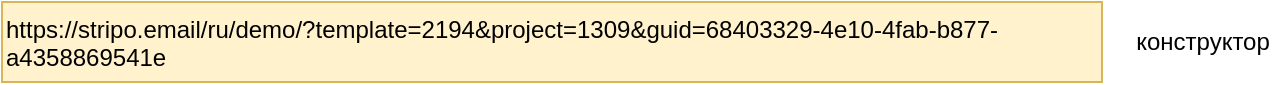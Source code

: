<mxfile version="13.7.3" type="device"><diagram id="yl9nOYH0sTT6Fh87tGFZ" name="main"><mxGraphModel dx="1024" dy="592" grid="1" gridSize="10" guides="1" tooltips="1" connect="1" arrows="1" fold="1" page="1" pageScale="1" pageWidth="827" pageHeight="1169" math="0" shadow="0"><root><mxCell id="0"/><mxCell id="1" parent="0"/><UserObject label="https://stripo.email/ru/demo/?template=2194&amp;project=1309&amp;guid=68403329-4e10-4fab-b877-a4358869541e" link="https://stripo.email/ru/demo/?template=2194&amp;project=1309&amp;guid=68403329-4e10-4fab-b877-a4358869541e" id="c2xJsFSgThndT2abglmv-1"><mxCell style="text;whiteSpace=wrap;html=1;fillColor=#fff2cc;strokeColor=#d6b656;" vertex="1" parent="1"><mxGeometry x="40" y="50" width="550" height="40" as="geometry"/></mxCell></UserObject><mxCell id="c2xJsFSgThndT2abglmv-2" value="конструктор" style="text;html=1;align=center;verticalAlign=middle;resizable=0;points=[];autosize=1;" vertex="1" parent="1"><mxGeometry x="600" y="60" width="80" height="20" as="geometry"/></mxCell></root></mxGraphModel></diagram></mxfile>
